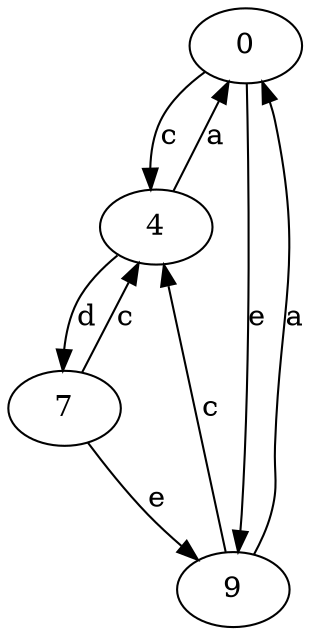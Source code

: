 strict digraph  {
0;
4;
7;
9;
0 -> 4  [label=c];
0 -> 9  [label=e];
4 -> 0  [label=a];
4 -> 7  [label=d];
7 -> 4  [label=c];
7 -> 9  [label=e];
9 -> 0  [label=a];
9 -> 4  [label=c];
}
